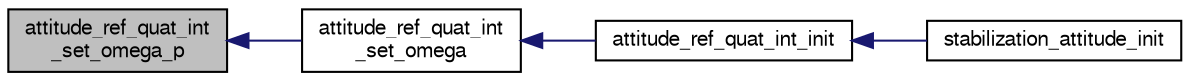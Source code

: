 digraph "attitude_ref_quat_int_set_omega_p"
{
  edge [fontname="FreeSans",fontsize="10",labelfontname="FreeSans",labelfontsize="10"];
  node [fontname="FreeSans",fontsize="10",shape=record];
  rankdir="LR";
  Node1 [label="attitude_ref_quat_int\l_set_omega_p",height=0.2,width=0.4,color="black", fillcolor="grey75", style="filled", fontcolor="black"];
  Node1 -> Node2 [dir="back",color="midnightblue",fontsize="10",style="solid",fontname="FreeSans"];
  Node2 [label="attitude_ref_quat_int\l_set_omega",height=0.2,width=0.4,color="black", fillcolor="white", style="filled",URL="$stabilization__attitude__ref__quat__int_8h.html#a9ffbc82d672291b5778307b01010d1f0"];
  Node2 -> Node3 [dir="back",color="midnightblue",fontsize="10",style="solid",fontname="FreeSans"];
  Node3 [label="attitude_ref_quat_int_init",height=0.2,width=0.4,color="black", fillcolor="white", style="filled",URL="$stabilization__attitude__ref__quat__int_8h.html#a7944325a332759a00c54a72a263d9a92"];
  Node3 -> Node4 [dir="back",color="midnightblue",fontsize="10",style="solid",fontname="FreeSans"];
  Node4 [label="stabilization_attitude_init",height=0.2,width=0.4,color="black", fillcolor="white", style="filled",URL="$stabilization__attitude__quat__int_8c.html#a03d27593d891182c04fc5337766733d1",tooltip="stabilization_attitude_init "];
}

